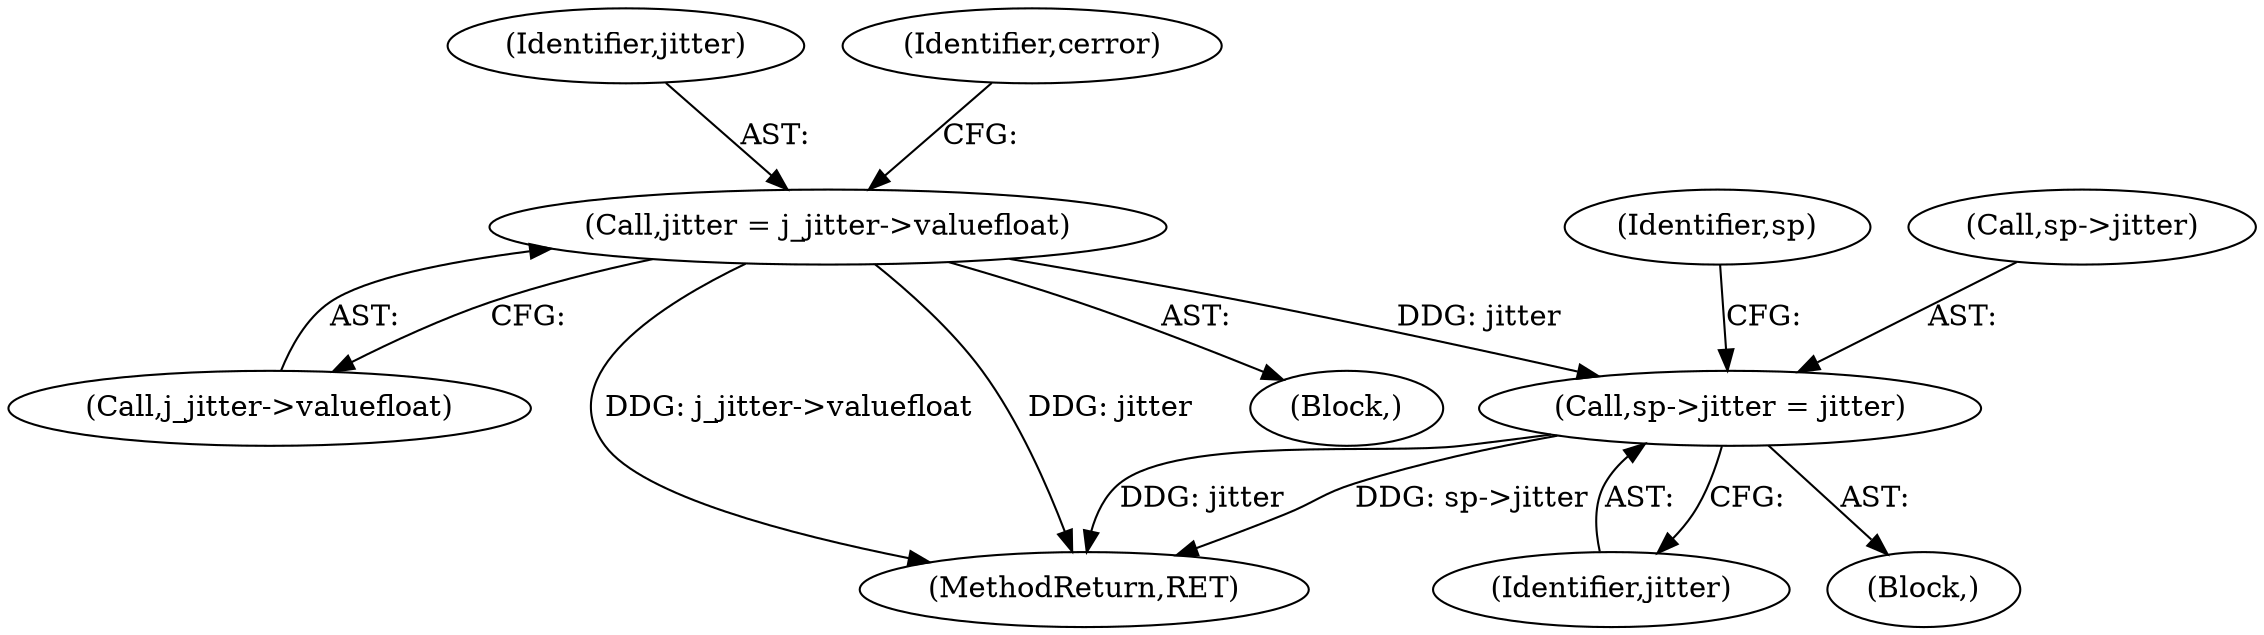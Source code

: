 digraph "0_iperf_91f2fa59e8ed80dfbf400add0164ee0e508e412a_48@pointer" {
"1000423" [label="(Call,sp->jitter = jitter)"];
"1000382" [label="(Call,jitter = j_jitter->valuefloat)"];
"1000423" [label="(Call,sp->jitter = jitter)"];
"1000382" [label="(Call,jitter = j_jitter->valuefloat)"];
"1000383" [label="(Identifier,jitter)"];
"1000430" [label="(Identifier,sp)"];
"1000510" [label="(MethodReturn,RET)"];
"1000366" [label="(Block,)"];
"1000427" [label="(Identifier,jitter)"];
"1000422" [label="(Block,)"];
"1000384" [label="(Call,j_jitter->valuefloat)"];
"1000424" [label="(Call,sp->jitter)"];
"1000388" [label="(Identifier,cerror)"];
"1000423" -> "1000422"  [label="AST: "];
"1000423" -> "1000427"  [label="CFG: "];
"1000424" -> "1000423"  [label="AST: "];
"1000427" -> "1000423"  [label="AST: "];
"1000430" -> "1000423"  [label="CFG: "];
"1000423" -> "1000510"  [label="DDG: jitter"];
"1000423" -> "1000510"  [label="DDG: sp->jitter"];
"1000382" -> "1000423"  [label="DDG: jitter"];
"1000382" -> "1000366"  [label="AST: "];
"1000382" -> "1000384"  [label="CFG: "];
"1000383" -> "1000382"  [label="AST: "];
"1000384" -> "1000382"  [label="AST: "];
"1000388" -> "1000382"  [label="CFG: "];
"1000382" -> "1000510"  [label="DDG: jitter"];
"1000382" -> "1000510"  [label="DDG: j_jitter->valuefloat"];
}
